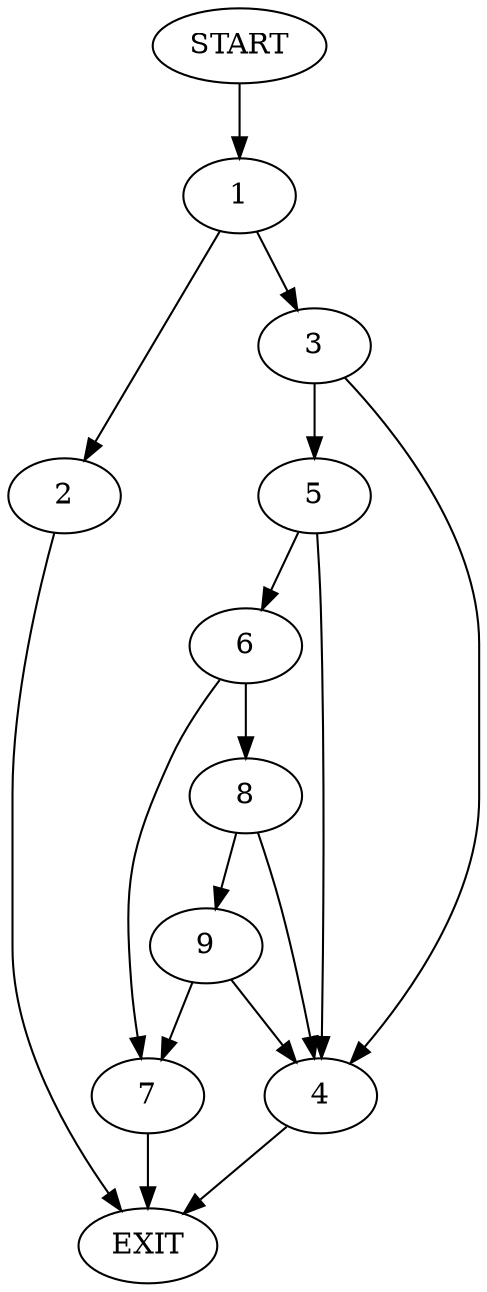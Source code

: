 digraph {
0 [label="START"]
10 [label="EXIT"]
0 -> 1
1 -> 2
1 -> 3
2 -> 10
3 -> 4
3 -> 5
4 -> 10
5 -> 4
5 -> 6
6 -> 7
6 -> 8
7 -> 10
8 -> 4
8 -> 9
9 -> 4
9 -> 7
}
